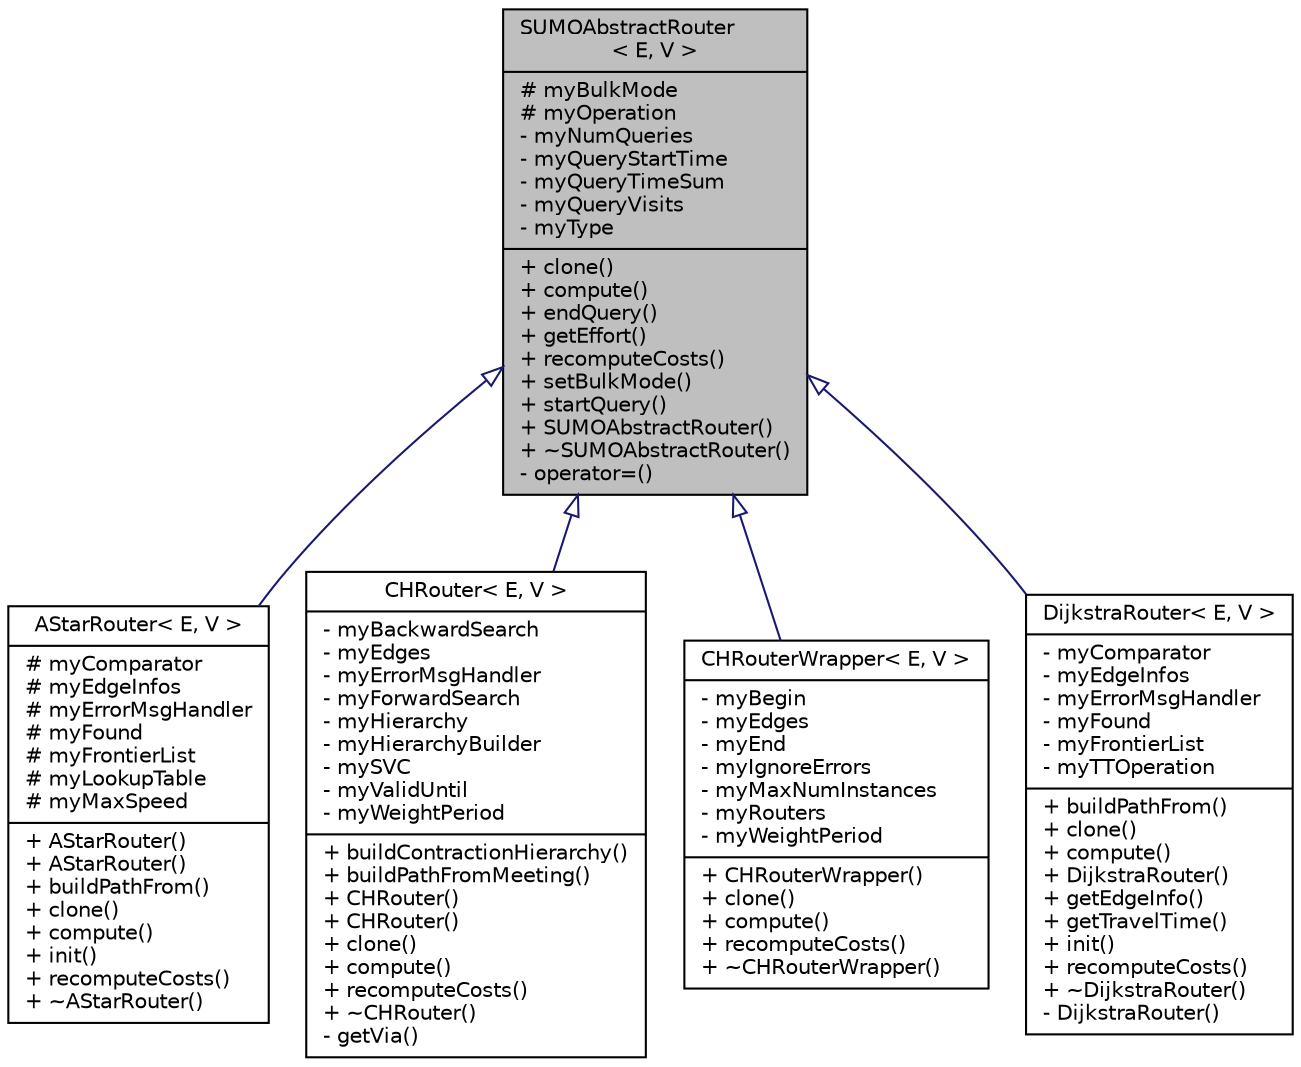 digraph "SUMOAbstractRouter&lt; E, V &gt;"
{
  edge [fontname="Helvetica",fontsize="10",labelfontname="Helvetica",labelfontsize="10"];
  node [fontname="Helvetica",fontsize="10",shape=record];
  Node0 [label="{SUMOAbstractRouter\l\< E, V \>\n|# myBulkMode\l# myOperation\l- myNumQueries\l- myQueryStartTime\l- myQueryTimeSum\l- myQueryVisits\l- myType\l|+ clone()\l+ compute()\l+ endQuery()\l+ getEffort()\l+ recomputeCosts()\l+ setBulkMode()\l+ startQuery()\l+ SUMOAbstractRouter()\l+ ~SUMOAbstractRouter()\l- operator=()\l}",height=0.2,width=0.4,color="black", fillcolor="grey75", style="filled", fontcolor="black"];
  Node0 -> Node1 [dir="back",color="midnightblue",fontsize="10",style="solid",arrowtail="onormal",fontname="Helvetica"];
  Node1 [label="{AStarRouter\< E, V \>\n|# myComparator\l# myEdgeInfos\l# myErrorMsgHandler\l# myFound\l# myFrontierList\l# myLookupTable\l# myMaxSpeed\l|+ AStarRouter()\l+ AStarRouter()\l+ buildPathFrom()\l+ clone()\l+ compute()\l+ init()\l+ recomputeCosts()\l+ ~AStarRouter()\l}",height=0.2,width=0.4,color="black", fillcolor="white", style="filled",URL="$dc/da6/class_a_star_router.html",tooltip="Computes the shortest path through a network using the A* algorithm. "];
  Node0 -> Node2 [dir="back",color="midnightblue",fontsize="10",style="solid",arrowtail="onormal",fontname="Helvetica"];
  Node2 [label="{CHRouter\< E, V \>\n|- myBackwardSearch\l- myEdges\l- myErrorMsgHandler\l- myForwardSearch\l- myHierarchy\l- myHierarchyBuilder\l- mySVC\l- myValidUntil\l- myWeightPeriod\l|+ buildContractionHierarchy()\l+ buildPathFromMeeting()\l+ CHRouter()\l+ CHRouter()\l+ clone()\l+ compute()\l+ recomputeCosts()\l+ ~CHRouter()\l- getVia()\l}",height=0.2,width=0.4,color="black", fillcolor="white", style="filled",URL="$dd/d67/class_c_h_router.html",tooltip="Computes the shortest path through a contracted network. "];
  Node0 -> Node3 [dir="back",color="midnightblue",fontsize="10",style="solid",arrowtail="onormal",fontname="Helvetica"];
  Node3 [label="{CHRouterWrapper\< E, V \>\n|- myBegin\l- myEdges\l- myEnd\l- myIgnoreErrors\l- myMaxNumInstances\l- myRouters\l- myWeightPeriod\l|+ CHRouterWrapper()\l+ clone()\l+ compute()\l+ recomputeCosts()\l+ ~CHRouterWrapper()\l}",height=0.2,width=0.4,color="black", fillcolor="white", style="filled",URL="$d9/d53/class_c_h_router_wrapper.html",tooltip="Computes the shortest path through a contracted network. "];
  Node0 -> Node4 [dir="back",color="midnightblue",fontsize="10",style="solid",arrowtail="onormal",fontname="Helvetica"];
  Node4 [label="{DijkstraRouter\< E, V \>\n|- myComparator\l- myEdgeInfos\l- myErrorMsgHandler\l- myFound\l- myFrontierList\l- myTTOperation\l|+ buildPathFrom()\l+ clone()\l+ compute()\l+ DijkstraRouter()\l+ getEdgeInfo()\l+ getTravelTime()\l+ init()\l+ recomputeCosts()\l+ ~DijkstraRouter()\l- DijkstraRouter()\l}",height=0.2,width=0.4,color="black", fillcolor="white", style="filled",URL="$d7/d22/class_dijkstra_router.html",tooltip="Computes the shortest path through a network using the Dijkstra algorithm. "];
}
